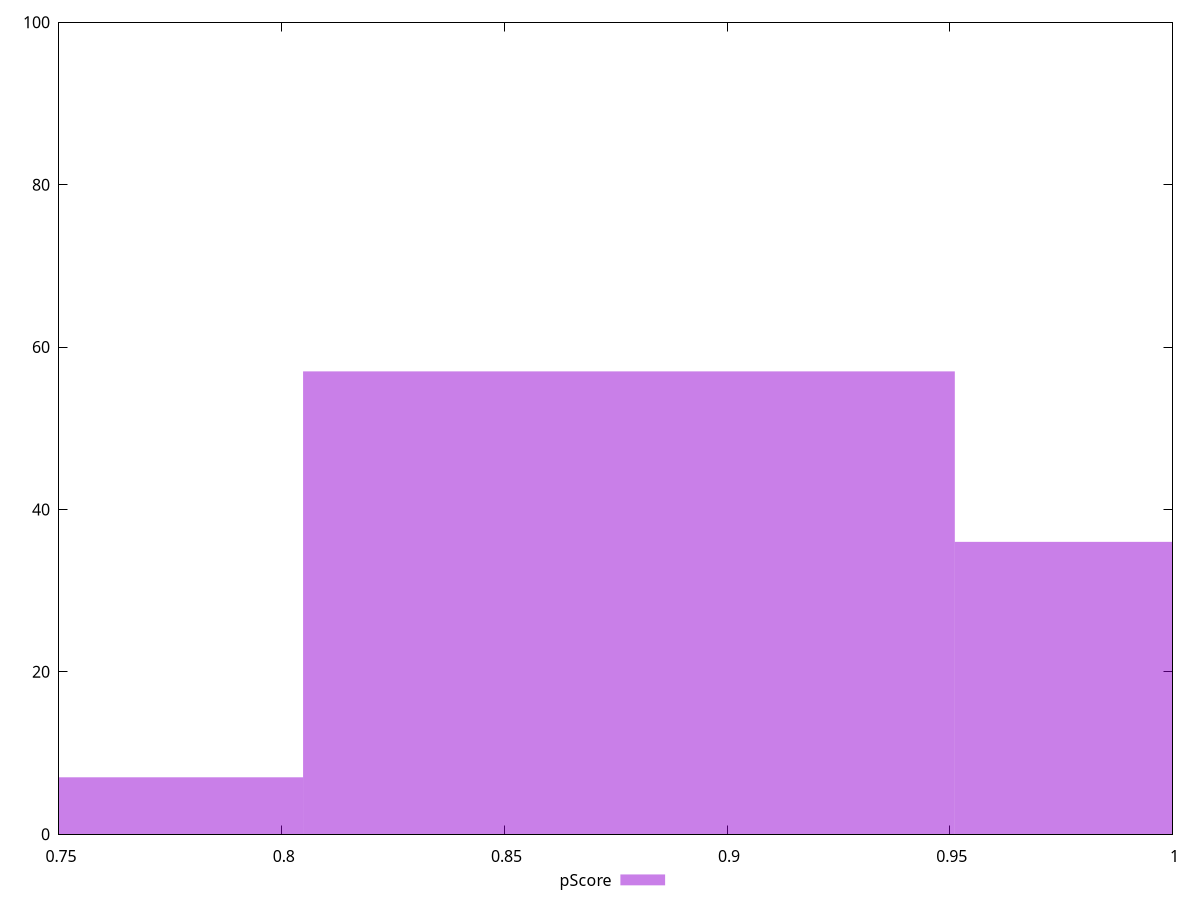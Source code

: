 reset

$pScore <<EOF
0.8779631479821696 57
1.024290339312531 36
0.731635956651808 7
EOF

set key outside below
set boxwidth 0.1463271913303616
set xrange [0.75:1]
set yrange [0:100]
set trange [0:100]
set style fill transparent solid 0.5 noborder
set terminal svg size 640, 490 enhanced background rgb 'white'
set output "reprap/uses-optimized-images/samples/pages+cached+noexternal+nomedia+nocss/pScore/histogram.svg"

plot $pScore title "pScore" with boxes

reset
